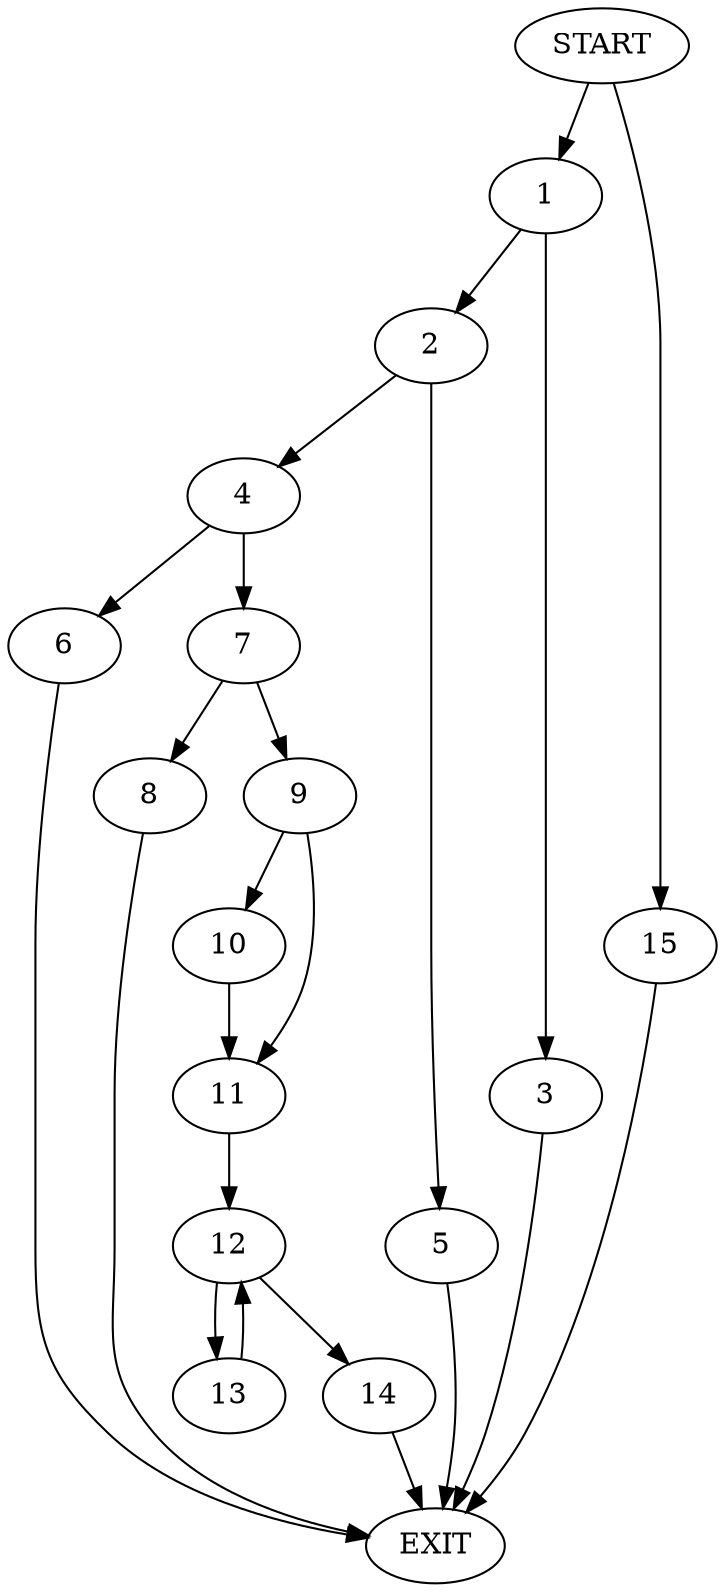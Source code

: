 digraph {
0 [label="START"]
16 [label="EXIT"]
0 -> 1
1 -> 2
1 -> 3
3 -> 16
2 -> 4
2 -> 5
5 -> 16
4 -> 6
4 -> 7
7 -> 8
7 -> 9
6 -> 16
8 -> 16
9 -> 10
9 -> 11
11 -> 12
10 -> 11
12 -> 13
12 -> 14
13 -> 12
14 -> 16
0 -> 15
15 -> 16
}
